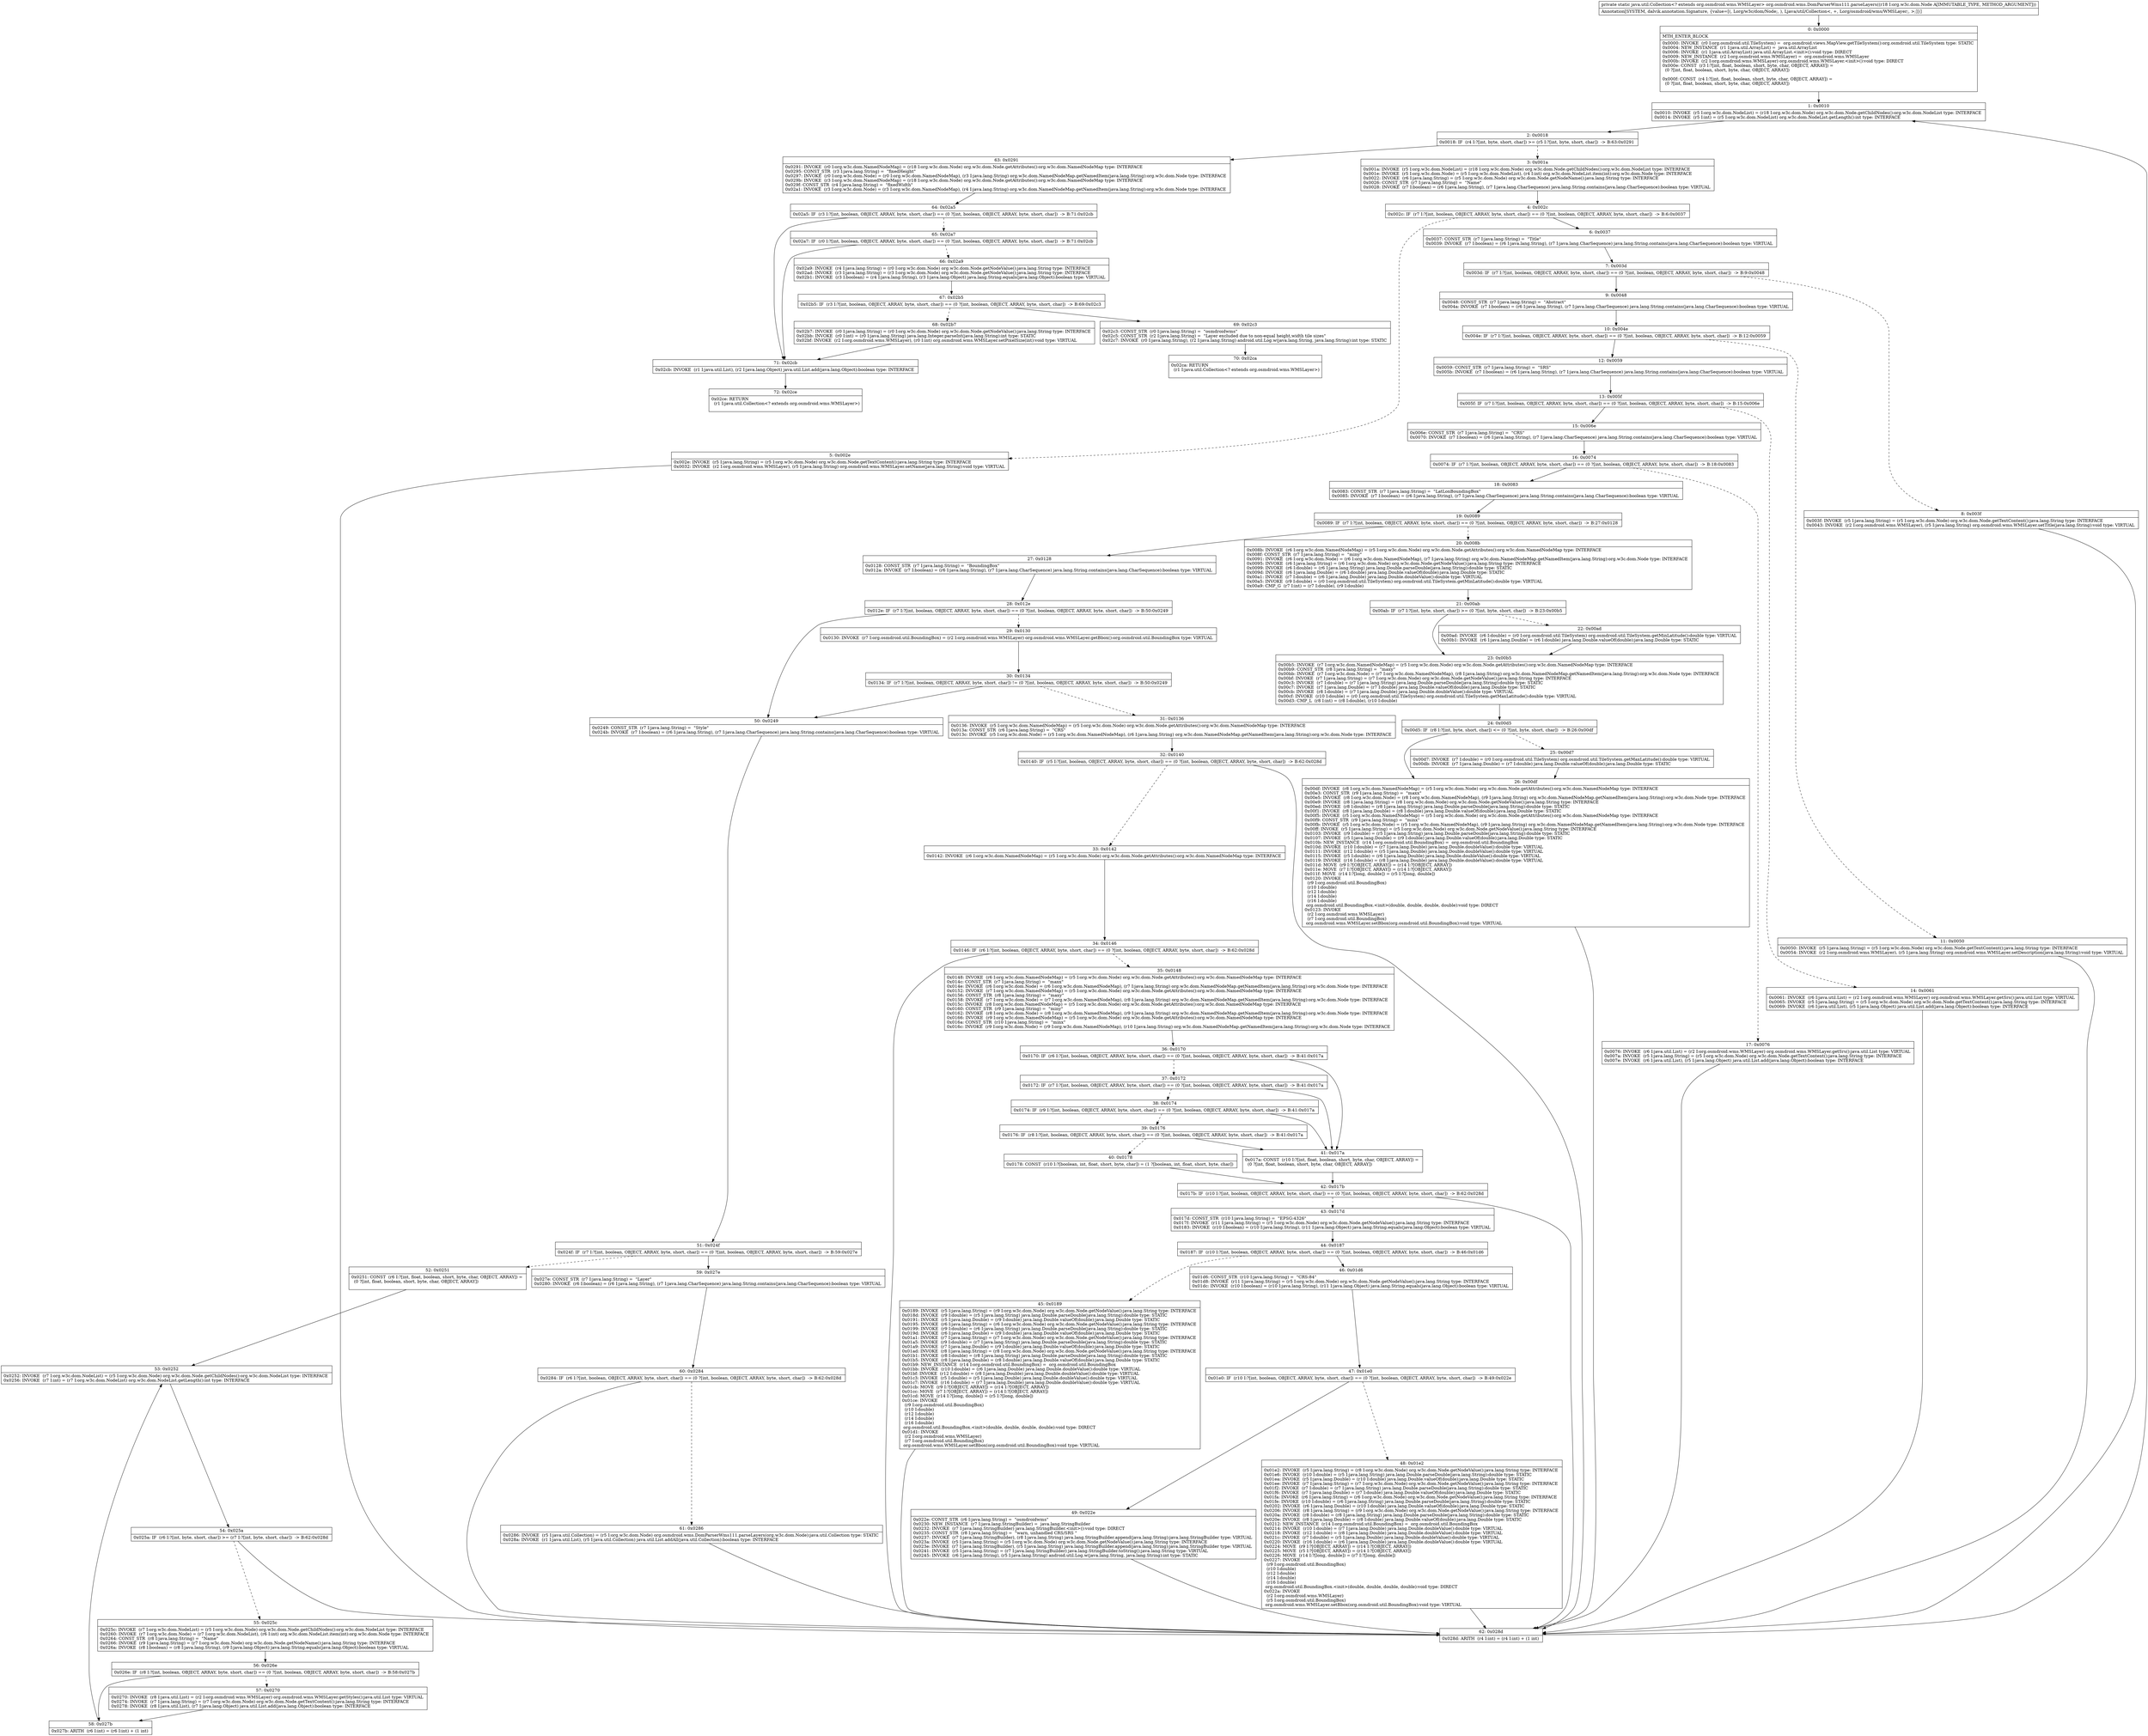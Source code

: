 digraph "CFG fororg.osmdroid.wms.DomParserWms111.parseLayers(Lorg\/w3c\/dom\/Node;)Ljava\/util\/Collection;" {
Node_0 [shape=record,label="{0\:\ 0x0000|MTH_ENTER_BLOCK\l|0x0000: INVOKE  (r0 I:org.osmdroid.util.TileSystem) =  org.osmdroid.views.MapView.getTileSystem():org.osmdroid.util.TileSystem type: STATIC \l0x0004: NEW_INSTANCE  (r1 I:java.util.ArrayList) =  java.util.ArrayList \l0x0006: INVOKE  (r1 I:java.util.ArrayList) java.util.ArrayList.\<init\>():void type: DIRECT \l0x0009: NEW_INSTANCE  (r2 I:org.osmdroid.wms.WMSLayer) =  org.osmdroid.wms.WMSLayer \l0x000b: INVOKE  (r2 I:org.osmdroid.wms.WMSLayer) org.osmdroid.wms.WMSLayer.\<init\>():void type: DIRECT \l0x000e: CONST  (r3 I:?[int, float, boolean, short, byte, char, OBJECT, ARRAY]) = \l  (0 ?[int, float, boolean, short, byte, char, OBJECT, ARRAY])\l \l0x000f: CONST  (r4 I:?[int, float, boolean, short, byte, char, OBJECT, ARRAY]) = \l  (0 ?[int, float, boolean, short, byte, char, OBJECT, ARRAY])\l \l}"];
Node_1 [shape=record,label="{1\:\ 0x0010|0x0010: INVOKE  (r5 I:org.w3c.dom.NodeList) = (r18 I:org.w3c.dom.Node) org.w3c.dom.Node.getChildNodes():org.w3c.dom.NodeList type: INTERFACE \l0x0014: INVOKE  (r5 I:int) = (r5 I:org.w3c.dom.NodeList) org.w3c.dom.NodeList.getLength():int type: INTERFACE \l}"];
Node_2 [shape=record,label="{2\:\ 0x0018|0x0018: IF  (r4 I:?[int, byte, short, char]) \>= (r5 I:?[int, byte, short, char])  \-\> B:63:0x0291 \l}"];
Node_3 [shape=record,label="{3\:\ 0x001a|0x001a: INVOKE  (r5 I:org.w3c.dom.NodeList) = (r18 I:org.w3c.dom.Node) org.w3c.dom.Node.getChildNodes():org.w3c.dom.NodeList type: INTERFACE \l0x001e: INVOKE  (r5 I:org.w3c.dom.Node) = (r5 I:org.w3c.dom.NodeList), (r4 I:int) org.w3c.dom.NodeList.item(int):org.w3c.dom.Node type: INTERFACE \l0x0022: INVOKE  (r6 I:java.lang.String) = (r5 I:org.w3c.dom.Node) org.w3c.dom.Node.getNodeName():java.lang.String type: INTERFACE \l0x0026: CONST_STR  (r7 I:java.lang.String) =  \"Name\" \l0x0028: INVOKE  (r7 I:boolean) = (r6 I:java.lang.String), (r7 I:java.lang.CharSequence) java.lang.String.contains(java.lang.CharSequence):boolean type: VIRTUAL \l}"];
Node_4 [shape=record,label="{4\:\ 0x002c|0x002c: IF  (r7 I:?[int, boolean, OBJECT, ARRAY, byte, short, char]) == (0 ?[int, boolean, OBJECT, ARRAY, byte, short, char])  \-\> B:6:0x0037 \l}"];
Node_5 [shape=record,label="{5\:\ 0x002e|0x002e: INVOKE  (r5 I:java.lang.String) = (r5 I:org.w3c.dom.Node) org.w3c.dom.Node.getTextContent():java.lang.String type: INTERFACE \l0x0032: INVOKE  (r2 I:org.osmdroid.wms.WMSLayer), (r5 I:java.lang.String) org.osmdroid.wms.WMSLayer.setName(java.lang.String):void type: VIRTUAL \l}"];
Node_6 [shape=record,label="{6\:\ 0x0037|0x0037: CONST_STR  (r7 I:java.lang.String) =  \"Title\" \l0x0039: INVOKE  (r7 I:boolean) = (r6 I:java.lang.String), (r7 I:java.lang.CharSequence) java.lang.String.contains(java.lang.CharSequence):boolean type: VIRTUAL \l}"];
Node_7 [shape=record,label="{7\:\ 0x003d|0x003d: IF  (r7 I:?[int, boolean, OBJECT, ARRAY, byte, short, char]) == (0 ?[int, boolean, OBJECT, ARRAY, byte, short, char])  \-\> B:9:0x0048 \l}"];
Node_8 [shape=record,label="{8\:\ 0x003f|0x003f: INVOKE  (r5 I:java.lang.String) = (r5 I:org.w3c.dom.Node) org.w3c.dom.Node.getTextContent():java.lang.String type: INTERFACE \l0x0043: INVOKE  (r2 I:org.osmdroid.wms.WMSLayer), (r5 I:java.lang.String) org.osmdroid.wms.WMSLayer.setTitle(java.lang.String):void type: VIRTUAL \l}"];
Node_9 [shape=record,label="{9\:\ 0x0048|0x0048: CONST_STR  (r7 I:java.lang.String) =  \"Abstract\" \l0x004a: INVOKE  (r7 I:boolean) = (r6 I:java.lang.String), (r7 I:java.lang.CharSequence) java.lang.String.contains(java.lang.CharSequence):boolean type: VIRTUAL \l}"];
Node_10 [shape=record,label="{10\:\ 0x004e|0x004e: IF  (r7 I:?[int, boolean, OBJECT, ARRAY, byte, short, char]) == (0 ?[int, boolean, OBJECT, ARRAY, byte, short, char])  \-\> B:12:0x0059 \l}"];
Node_11 [shape=record,label="{11\:\ 0x0050|0x0050: INVOKE  (r5 I:java.lang.String) = (r5 I:org.w3c.dom.Node) org.w3c.dom.Node.getTextContent():java.lang.String type: INTERFACE \l0x0054: INVOKE  (r2 I:org.osmdroid.wms.WMSLayer), (r5 I:java.lang.String) org.osmdroid.wms.WMSLayer.setDescription(java.lang.String):void type: VIRTUAL \l}"];
Node_12 [shape=record,label="{12\:\ 0x0059|0x0059: CONST_STR  (r7 I:java.lang.String) =  \"SRS\" \l0x005b: INVOKE  (r7 I:boolean) = (r6 I:java.lang.String), (r7 I:java.lang.CharSequence) java.lang.String.contains(java.lang.CharSequence):boolean type: VIRTUAL \l}"];
Node_13 [shape=record,label="{13\:\ 0x005f|0x005f: IF  (r7 I:?[int, boolean, OBJECT, ARRAY, byte, short, char]) == (0 ?[int, boolean, OBJECT, ARRAY, byte, short, char])  \-\> B:15:0x006e \l}"];
Node_14 [shape=record,label="{14\:\ 0x0061|0x0061: INVOKE  (r6 I:java.util.List) = (r2 I:org.osmdroid.wms.WMSLayer) org.osmdroid.wms.WMSLayer.getSrs():java.util.List type: VIRTUAL \l0x0065: INVOKE  (r5 I:java.lang.String) = (r5 I:org.w3c.dom.Node) org.w3c.dom.Node.getTextContent():java.lang.String type: INTERFACE \l0x0069: INVOKE  (r6 I:java.util.List), (r5 I:java.lang.Object) java.util.List.add(java.lang.Object):boolean type: INTERFACE \l}"];
Node_15 [shape=record,label="{15\:\ 0x006e|0x006e: CONST_STR  (r7 I:java.lang.String) =  \"CRS\" \l0x0070: INVOKE  (r7 I:boolean) = (r6 I:java.lang.String), (r7 I:java.lang.CharSequence) java.lang.String.contains(java.lang.CharSequence):boolean type: VIRTUAL \l}"];
Node_16 [shape=record,label="{16\:\ 0x0074|0x0074: IF  (r7 I:?[int, boolean, OBJECT, ARRAY, byte, short, char]) == (0 ?[int, boolean, OBJECT, ARRAY, byte, short, char])  \-\> B:18:0x0083 \l}"];
Node_17 [shape=record,label="{17\:\ 0x0076|0x0076: INVOKE  (r6 I:java.util.List) = (r2 I:org.osmdroid.wms.WMSLayer) org.osmdroid.wms.WMSLayer.getSrs():java.util.List type: VIRTUAL \l0x007a: INVOKE  (r5 I:java.lang.String) = (r5 I:org.w3c.dom.Node) org.w3c.dom.Node.getTextContent():java.lang.String type: INTERFACE \l0x007e: INVOKE  (r6 I:java.util.List), (r5 I:java.lang.Object) java.util.List.add(java.lang.Object):boolean type: INTERFACE \l}"];
Node_18 [shape=record,label="{18\:\ 0x0083|0x0083: CONST_STR  (r7 I:java.lang.String) =  \"LatLonBoundingBox\" \l0x0085: INVOKE  (r7 I:boolean) = (r6 I:java.lang.String), (r7 I:java.lang.CharSequence) java.lang.String.contains(java.lang.CharSequence):boolean type: VIRTUAL \l}"];
Node_19 [shape=record,label="{19\:\ 0x0089|0x0089: IF  (r7 I:?[int, boolean, OBJECT, ARRAY, byte, short, char]) == (0 ?[int, boolean, OBJECT, ARRAY, byte, short, char])  \-\> B:27:0x0128 \l}"];
Node_20 [shape=record,label="{20\:\ 0x008b|0x008b: INVOKE  (r6 I:org.w3c.dom.NamedNodeMap) = (r5 I:org.w3c.dom.Node) org.w3c.dom.Node.getAttributes():org.w3c.dom.NamedNodeMap type: INTERFACE \l0x008f: CONST_STR  (r7 I:java.lang.String) =  \"miny\" \l0x0091: INVOKE  (r6 I:org.w3c.dom.Node) = (r6 I:org.w3c.dom.NamedNodeMap), (r7 I:java.lang.String) org.w3c.dom.NamedNodeMap.getNamedItem(java.lang.String):org.w3c.dom.Node type: INTERFACE \l0x0095: INVOKE  (r6 I:java.lang.String) = (r6 I:org.w3c.dom.Node) org.w3c.dom.Node.getNodeValue():java.lang.String type: INTERFACE \l0x0099: INVOKE  (r6 I:double) = (r6 I:java.lang.String) java.lang.Double.parseDouble(java.lang.String):double type: STATIC \l0x009d: INVOKE  (r6 I:java.lang.Double) = (r6 I:double) java.lang.Double.valueOf(double):java.lang.Double type: STATIC \l0x00a1: INVOKE  (r7 I:double) = (r6 I:java.lang.Double) java.lang.Double.doubleValue():double type: VIRTUAL \l0x00a5: INVOKE  (r9 I:double) = (r0 I:org.osmdroid.util.TileSystem) org.osmdroid.util.TileSystem.getMinLatitude():double type: VIRTUAL \l0x00a9: CMP_G  (r7 I:int) = (r7 I:double), (r9 I:double) \l}"];
Node_21 [shape=record,label="{21\:\ 0x00ab|0x00ab: IF  (r7 I:?[int, byte, short, char]) \>= (0 ?[int, byte, short, char])  \-\> B:23:0x00b5 \l}"];
Node_22 [shape=record,label="{22\:\ 0x00ad|0x00ad: INVOKE  (r6 I:double) = (r0 I:org.osmdroid.util.TileSystem) org.osmdroid.util.TileSystem.getMinLatitude():double type: VIRTUAL \l0x00b1: INVOKE  (r6 I:java.lang.Double) = (r6 I:double) java.lang.Double.valueOf(double):java.lang.Double type: STATIC \l}"];
Node_23 [shape=record,label="{23\:\ 0x00b5|0x00b5: INVOKE  (r7 I:org.w3c.dom.NamedNodeMap) = (r5 I:org.w3c.dom.Node) org.w3c.dom.Node.getAttributes():org.w3c.dom.NamedNodeMap type: INTERFACE \l0x00b9: CONST_STR  (r8 I:java.lang.String) =  \"maxy\" \l0x00bb: INVOKE  (r7 I:org.w3c.dom.Node) = (r7 I:org.w3c.dom.NamedNodeMap), (r8 I:java.lang.String) org.w3c.dom.NamedNodeMap.getNamedItem(java.lang.String):org.w3c.dom.Node type: INTERFACE \l0x00bf: INVOKE  (r7 I:java.lang.String) = (r7 I:org.w3c.dom.Node) org.w3c.dom.Node.getNodeValue():java.lang.String type: INTERFACE \l0x00c3: INVOKE  (r7 I:double) = (r7 I:java.lang.String) java.lang.Double.parseDouble(java.lang.String):double type: STATIC \l0x00c7: INVOKE  (r7 I:java.lang.Double) = (r7 I:double) java.lang.Double.valueOf(double):java.lang.Double type: STATIC \l0x00cb: INVOKE  (r8 I:double) = (r7 I:java.lang.Double) java.lang.Double.doubleValue():double type: VIRTUAL \l0x00cf: INVOKE  (r10 I:double) = (r0 I:org.osmdroid.util.TileSystem) org.osmdroid.util.TileSystem.getMaxLatitude():double type: VIRTUAL \l0x00d3: CMP_L  (r8 I:int) = (r8 I:double), (r10 I:double) \l}"];
Node_24 [shape=record,label="{24\:\ 0x00d5|0x00d5: IF  (r8 I:?[int, byte, short, char]) \<= (0 ?[int, byte, short, char])  \-\> B:26:0x00df \l}"];
Node_25 [shape=record,label="{25\:\ 0x00d7|0x00d7: INVOKE  (r7 I:double) = (r0 I:org.osmdroid.util.TileSystem) org.osmdroid.util.TileSystem.getMaxLatitude():double type: VIRTUAL \l0x00db: INVOKE  (r7 I:java.lang.Double) = (r7 I:double) java.lang.Double.valueOf(double):java.lang.Double type: STATIC \l}"];
Node_26 [shape=record,label="{26\:\ 0x00df|0x00df: INVOKE  (r8 I:org.w3c.dom.NamedNodeMap) = (r5 I:org.w3c.dom.Node) org.w3c.dom.Node.getAttributes():org.w3c.dom.NamedNodeMap type: INTERFACE \l0x00e3: CONST_STR  (r9 I:java.lang.String) =  \"maxx\" \l0x00e5: INVOKE  (r8 I:org.w3c.dom.Node) = (r8 I:org.w3c.dom.NamedNodeMap), (r9 I:java.lang.String) org.w3c.dom.NamedNodeMap.getNamedItem(java.lang.String):org.w3c.dom.Node type: INTERFACE \l0x00e9: INVOKE  (r8 I:java.lang.String) = (r8 I:org.w3c.dom.Node) org.w3c.dom.Node.getNodeValue():java.lang.String type: INTERFACE \l0x00ed: INVOKE  (r8 I:double) = (r8 I:java.lang.String) java.lang.Double.parseDouble(java.lang.String):double type: STATIC \l0x00f1: INVOKE  (r8 I:java.lang.Double) = (r8 I:double) java.lang.Double.valueOf(double):java.lang.Double type: STATIC \l0x00f5: INVOKE  (r5 I:org.w3c.dom.NamedNodeMap) = (r5 I:org.w3c.dom.Node) org.w3c.dom.Node.getAttributes():org.w3c.dom.NamedNodeMap type: INTERFACE \l0x00f9: CONST_STR  (r9 I:java.lang.String) =  \"minx\" \l0x00fb: INVOKE  (r5 I:org.w3c.dom.Node) = (r5 I:org.w3c.dom.NamedNodeMap), (r9 I:java.lang.String) org.w3c.dom.NamedNodeMap.getNamedItem(java.lang.String):org.w3c.dom.Node type: INTERFACE \l0x00ff: INVOKE  (r5 I:java.lang.String) = (r5 I:org.w3c.dom.Node) org.w3c.dom.Node.getNodeValue():java.lang.String type: INTERFACE \l0x0103: INVOKE  (r9 I:double) = (r5 I:java.lang.String) java.lang.Double.parseDouble(java.lang.String):double type: STATIC \l0x0107: INVOKE  (r5 I:java.lang.Double) = (r9 I:double) java.lang.Double.valueOf(double):java.lang.Double type: STATIC \l0x010b: NEW_INSTANCE  (r14 I:org.osmdroid.util.BoundingBox) =  org.osmdroid.util.BoundingBox \l0x010d: INVOKE  (r10 I:double) = (r7 I:java.lang.Double) java.lang.Double.doubleValue():double type: VIRTUAL \l0x0111: INVOKE  (r12 I:double) = (r5 I:java.lang.Double) java.lang.Double.doubleValue():double type: VIRTUAL \l0x0115: INVOKE  (r5 I:double) = (r6 I:java.lang.Double) java.lang.Double.doubleValue():double type: VIRTUAL \l0x0119: INVOKE  (r16 I:double) = (r8 I:java.lang.Double) java.lang.Double.doubleValue():double type: VIRTUAL \l0x011d: MOVE  (r9 I:?[OBJECT, ARRAY]) = (r14 I:?[OBJECT, ARRAY]) \l0x011e: MOVE  (r7 I:?[OBJECT, ARRAY]) = (r14 I:?[OBJECT, ARRAY]) \l0x011f: MOVE  (r14 I:?[long, double]) = (r5 I:?[long, double]) \l0x0120: INVOKE  \l  (r9 I:org.osmdroid.util.BoundingBox)\l  (r10 I:double)\l  (r12 I:double)\l  (r14 I:double)\l  (r16 I:double)\l org.osmdroid.util.BoundingBox.\<init\>(double, double, double, double):void type: DIRECT \l0x0123: INVOKE  \l  (r2 I:org.osmdroid.wms.WMSLayer)\l  (r7 I:org.osmdroid.util.BoundingBox)\l org.osmdroid.wms.WMSLayer.setBbox(org.osmdroid.util.BoundingBox):void type: VIRTUAL \l}"];
Node_27 [shape=record,label="{27\:\ 0x0128|0x0128: CONST_STR  (r7 I:java.lang.String) =  \"BoundingBox\" \l0x012a: INVOKE  (r7 I:boolean) = (r6 I:java.lang.String), (r7 I:java.lang.CharSequence) java.lang.String.contains(java.lang.CharSequence):boolean type: VIRTUAL \l}"];
Node_28 [shape=record,label="{28\:\ 0x012e|0x012e: IF  (r7 I:?[int, boolean, OBJECT, ARRAY, byte, short, char]) == (0 ?[int, boolean, OBJECT, ARRAY, byte, short, char])  \-\> B:50:0x0249 \l}"];
Node_29 [shape=record,label="{29\:\ 0x0130|0x0130: INVOKE  (r7 I:org.osmdroid.util.BoundingBox) = (r2 I:org.osmdroid.wms.WMSLayer) org.osmdroid.wms.WMSLayer.getBbox():org.osmdroid.util.BoundingBox type: VIRTUAL \l}"];
Node_30 [shape=record,label="{30\:\ 0x0134|0x0134: IF  (r7 I:?[int, boolean, OBJECT, ARRAY, byte, short, char]) != (0 ?[int, boolean, OBJECT, ARRAY, byte, short, char])  \-\> B:50:0x0249 \l}"];
Node_31 [shape=record,label="{31\:\ 0x0136|0x0136: INVOKE  (r5 I:org.w3c.dom.NamedNodeMap) = (r5 I:org.w3c.dom.Node) org.w3c.dom.Node.getAttributes():org.w3c.dom.NamedNodeMap type: INTERFACE \l0x013a: CONST_STR  (r6 I:java.lang.String) =  \"CRS\" \l0x013c: INVOKE  (r5 I:org.w3c.dom.Node) = (r5 I:org.w3c.dom.NamedNodeMap), (r6 I:java.lang.String) org.w3c.dom.NamedNodeMap.getNamedItem(java.lang.String):org.w3c.dom.Node type: INTERFACE \l}"];
Node_32 [shape=record,label="{32\:\ 0x0140|0x0140: IF  (r5 I:?[int, boolean, OBJECT, ARRAY, byte, short, char]) == (0 ?[int, boolean, OBJECT, ARRAY, byte, short, char])  \-\> B:62:0x028d \l}"];
Node_33 [shape=record,label="{33\:\ 0x0142|0x0142: INVOKE  (r6 I:org.w3c.dom.NamedNodeMap) = (r5 I:org.w3c.dom.Node) org.w3c.dom.Node.getAttributes():org.w3c.dom.NamedNodeMap type: INTERFACE \l}"];
Node_34 [shape=record,label="{34\:\ 0x0146|0x0146: IF  (r6 I:?[int, boolean, OBJECT, ARRAY, byte, short, char]) == (0 ?[int, boolean, OBJECT, ARRAY, byte, short, char])  \-\> B:62:0x028d \l}"];
Node_35 [shape=record,label="{35\:\ 0x0148|0x0148: INVOKE  (r6 I:org.w3c.dom.NamedNodeMap) = (r5 I:org.w3c.dom.Node) org.w3c.dom.Node.getAttributes():org.w3c.dom.NamedNodeMap type: INTERFACE \l0x014c: CONST_STR  (r7 I:java.lang.String) =  \"maxx\" \l0x014e: INVOKE  (r6 I:org.w3c.dom.Node) = (r6 I:org.w3c.dom.NamedNodeMap), (r7 I:java.lang.String) org.w3c.dom.NamedNodeMap.getNamedItem(java.lang.String):org.w3c.dom.Node type: INTERFACE \l0x0152: INVOKE  (r7 I:org.w3c.dom.NamedNodeMap) = (r5 I:org.w3c.dom.Node) org.w3c.dom.Node.getAttributes():org.w3c.dom.NamedNodeMap type: INTERFACE \l0x0156: CONST_STR  (r8 I:java.lang.String) =  \"maxy\" \l0x0158: INVOKE  (r7 I:org.w3c.dom.Node) = (r7 I:org.w3c.dom.NamedNodeMap), (r8 I:java.lang.String) org.w3c.dom.NamedNodeMap.getNamedItem(java.lang.String):org.w3c.dom.Node type: INTERFACE \l0x015c: INVOKE  (r8 I:org.w3c.dom.NamedNodeMap) = (r5 I:org.w3c.dom.Node) org.w3c.dom.Node.getAttributes():org.w3c.dom.NamedNodeMap type: INTERFACE \l0x0160: CONST_STR  (r9 I:java.lang.String) =  \"miny\" \l0x0162: INVOKE  (r8 I:org.w3c.dom.Node) = (r8 I:org.w3c.dom.NamedNodeMap), (r9 I:java.lang.String) org.w3c.dom.NamedNodeMap.getNamedItem(java.lang.String):org.w3c.dom.Node type: INTERFACE \l0x0166: INVOKE  (r9 I:org.w3c.dom.NamedNodeMap) = (r5 I:org.w3c.dom.Node) org.w3c.dom.Node.getAttributes():org.w3c.dom.NamedNodeMap type: INTERFACE \l0x016a: CONST_STR  (r10 I:java.lang.String) =  \"minx\" \l0x016c: INVOKE  (r9 I:org.w3c.dom.Node) = (r9 I:org.w3c.dom.NamedNodeMap), (r10 I:java.lang.String) org.w3c.dom.NamedNodeMap.getNamedItem(java.lang.String):org.w3c.dom.Node type: INTERFACE \l}"];
Node_36 [shape=record,label="{36\:\ 0x0170|0x0170: IF  (r6 I:?[int, boolean, OBJECT, ARRAY, byte, short, char]) == (0 ?[int, boolean, OBJECT, ARRAY, byte, short, char])  \-\> B:41:0x017a \l}"];
Node_37 [shape=record,label="{37\:\ 0x0172|0x0172: IF  (r7 I:?[int, boolean, OBJECT, ARRAY, byte, short, char]) == (0 ?[int, boolean, OBJECT, ARRAY, byte, short, char])  \-\> B:41:0x017a \l}"];
Node_38 [shape=record,label="{38\:\ 0x0174|0x0174: IF  (r9 I:?[int, boolean, OBJECT, ARRAY, byte, short, char]) == (0 ?[int, boolean, OBJECT, ARRAY, byte, short, char])  \-\> B:41:0x017a \l}"];
Node_39 [shape=record,label="{39\:\ 0x0176|0x0176: IF  (r8 I:?[int, boolean, OBJECT, ARRAY, byte, short, char]) == (0 ?[int, boolean, OBJECT, ARRAY, byte, short, char])  \-\> B:41:0x017a \l}"];
Node_40 [shape=record,label="{40\:\ 0x0178|0x0178: CONST  (r10 I:?[boolean, int, float, short, byte, char]) = (1 ?[boolean, int, float, short, byte, char]) \l}"];
Node_41 [shape=record,label="{41\:\ 0x017a|0x017a: CONST  (r10 I:?[int, float, boolean, short, byte, char, OBJECT, ARRAY]) = \l  (0 ?[int, float, boolean, short, byte, char, OBJECT, ARRAY])\l \l}"];
Node_42 [shape=record,label="{42\:\ 0x017b|0x017b: IF  (r10 I:?[int, boolean, OBJECT, ARRAY, byte, short, char]) == (0 ?[int, boolean, OBJECT, ARRAY, byte, short, char])  \-\> B:62:0x028d \l}"];
Node_43 [shape=record,label="{43\:\ 0x017d|0x017d: CONST_STR  (r10 I:java.lang.String) =  \"EPSG:4326\" \l0x017f: INVOKE  (r11 I:java.lang.String) = (r5 I:org.w3c.dom.Node) org.w3c.dom.Node.getNodeValue():java.lang.String type: INTERFACE \l0x0183: INVOKE  (r10 I:boolean) = (r10 I:java.lang.String), (r11 I:java.lang.Object) java.lang.String.equals(java.lang.Object):boolean type: VIRTUAL \l}"];
Node_44 [shape=record,label="{44\:\ 0x0187|0x0187: IF  (r10 I:?[int, boolean, OBJECT, ARRAY, byte, short, char]) == (0 ?[int, boolean, OBJECT, ARRAY, byte, short, char])  \-\> B:46:0x01d6 \l}"];
Node_45 [shape=record,label="{45\:\ 0x0189|0x0189: INVOKE  (r5 I:java.lang.String) = (r9 I:org.w3c.dom.Node) org.w3c.dom.Node.getNodeValue():java.lang.String type: INTERFACE \l0x018d: INVOKE  (r9 I:double) = (r5 I:java.lang.String) java.lang.Double.parseDouble(java.lang.String):double type: STATIC \l0x0191: INVOKE  (r5 I:java.lang.Double) = (r9 I:double) java.lang.Double.valueOf(double):java.lang.Double type: STATIC \l0x0195: INVOKE  (r6 I:java.lang.String) = (r6 I:org.w3c.dom.Node) org.w3c.dom.Node.getNodeValue():java.lang.String type: INTERFACE \l0x0199: INVOKE  (r9 I:double) = (r6 I:java.lang.String) java.lang.Double.parseDouble(java.lang.String):double type: STATIC \l0x019d: INVOKE  (r6 I:java.lang.Double) = (r9 I:double) java.lang.Double.valueOf(double):java.lang.Double type: STATIC \l0x01a1: INVOKE  (r7 I:java.lang.String) = (r7 I:org.w3c.dom.Node) org.w3c.dom.Node.getNodeValue():java.lang.String type: INTERFACE \l0x01a5: INVOKE  (r9 I:double) = (r7 I:java.lang.String) java.lang.Double.parseDouble(java.lang.String):double type: STATIC \l0x01a9: INVOKE  (r7 I:java.lang.Double) = (r9 I:double) java.lang.Double.valueOf(double):java.lang.Double type: STATIC \l0x01ad: INVOKE  (r8 I:java.lang.String) = (r8 I:org.w3c.dom.Node) org.w3c.dom.Node.getNodeValue():java.lang.String type: INTERFACE \l0x01b1: INVOKE  (r8 I:double) = (r8 I:java.lang.String) java.lang.Double.parseDouble(java.lang.String):double type: STATIC \l0x01b5: INVOKE  (r8 I:java.lang.Double) = (r8 I:double) java.lang.Double.valueOf(double):java.lang.Double type: STATIC \l0x01b9: NEW_INSTANCE  (r14 I:org.osmdroid.util.BoundingBox) =  org.osmdroid.util.BoundingBox \l0x01bb: INVOKE  (r10 I:double) = (r6 I:java.lang.Double) java.lang.Double.doubleValue():double type: VIRTUAL \l0x01bf: INVOKE  (r12 I:double) = (r8 I:java.lang.Double) java.lang.Double.doubleValue():double type: VIRTUAL \l0x01c3: INVOKE  (r5 I:double) = (r5 I:java.lang.Double) java.lang.Double.doubleValue():double type: VIRTUAL \l0x01c7: INVOKE  (r16 I:double) = (r7 I:java.lang.Double) java.lang.Double.doubleValue():double type: VIRTUAL \l0x01cb: MOVE  (r9 I:?[OBJECT, ARRAY]) = (r14 I:?[OBJECT, ARRAY]) \l0x01cc: MOVE  (r7 I:?[OBJECT, ARRAY]) = (r14 I:?[OBJECT, ARRAY]) \l0x01cd: MOVE  (r14 I:?[long, double]) = (r5 I:?[long, double]) \l0x01ce: INVOKE  \l  (r9 I:org.osmdroid.util.BoundingBox)\l  (r10 I:double)\l  (r12 I:double)\l  (r14 I:double)\l  (r16 I:double)\l org.osmdroid.util.BoundingBox.\<init\>(double, double, double, double):void type: DIRECT \l0x01d1: INVOKE  \l  (r2 I:org.osmdroid.wms.WMSLayer)\l  (r7 I:org.osmdroid.util.BoundingBox)\l org.osmdroid.wms.WMSLayer.setBbox(org.osmdroid.util.BoundingBox):void type: VIRTUAL \l}"];
Node_46 [shape=record,label="{46\:\ 0x01d6|0x01d6: CONST_STR  (r10 I:java.lang.String) =  \"CRS:84\" \l0x01d8: INVOKE  (r11 I:java.lang.String) = (r5 I:org.w3c.dom.Node) org.w3c.dom.Node.getNodeValue():java.lang.String type: INTERFACE \l0x01dc: INVOKE  (r10 I:boolean) = (r10 I:java.lang.String), (r11 I:java.lang.Object) java.lang.String.equals(java.lang.Object):boolean type: VIRTUAL \l}"];
Node_47 [shape=record,label="{47\:\ 0x01e0|0x01e0: IF  (r10 I:?[int, boolean, OBJECT, ARRAY, byte, short, char]) == (0 ?[int, boolean, OBJECT, ARRAY, byte, short, char])  \-\> B:49:0x022e \l}"];
Node_48 [shape=record,label="{48\:\ 0x01e2|0x01e2: INVOKE  (r5 I:java.lang.String) = (r8 I:org.w3c.dom.Node) org.w3c.dom.Node.getNodeValue():java.lang.String type: INTERFACE \l0x01e6: INVOKE  (r10 I:double) = (r5 I:java.lang.String) java.lang.Double.parseDouble(java.lang.String):double type: STATIC \l0x01ea: INVOKE  (r5 I:java.lang.Double) = (r10 I:double) java.lang.Double.valueOf(double):java.lang.Double type: STATIC \l0x01ee: INVOKE  (r7 I:java.lang.String) = (r7 I:org.w3c.dom.Node) org.w3c.dom.Node.getNodeValue():java.lang.String type: INTERFACE \l0x01f2: INVOKE  (r7 I:double) = (r7 I:java.lang.String) java.lang.Double.parseDouble(java.lang.String):double type: STATIC \l0x01f6: INVOKE  (r7 I:java.lang.Double) = (r7 I:double) java.lang.Double.valueOf(double):java.lang.Double type: STATIC \l0x01fa: INVOKE  (r6 I:java.lang.String) = (r6 I:org.w3c.dom.Node) org.w3c.dom.Node.getNodeValue():java.lang.String type: INTERFACE \l0x01fe: INVOKE  (r10 I:double) = (r6 I:java.lang.String) java.lang.Double.parseDouble(java.lang.String):double type: STATIC \l0x0202: INVOKE  (r6 I:java.lang.Double) = (r10 I:double) java.lang.Double.valueOf(double):java.lang.Double type: STATIC \l0x0206: INVOKE  (r8 I:java.lang.String) = (r9 I:org.w3c.dom.Node) org.w3c.dom.Node.getNodeValue():java.lang.String type: INTERFACE \l0x020a: INVOKE  (r8 I:double) = (r8 I:java.lang.String) java.lang.Double.parseDouble(java.lang.String):double type: STATIC \l0x020e: INVOKE  (r8 I:java.lang.Double) = (r8 I:double) java.lang.Double.valueOf(double):java.lang.Double type: STATIC \l0x0212: NEW_INSTANCE  (r14 I:org.osmdroid.util.BoundingBox) =  org.osmdroid.util.BoundingBox \l0x0214: INVOKE  (r10 I:double) = (r7 I:java.lang.Double) java.lang.Double.doubleValue():double type: VIRTUAL \l0x0218: INVOKE  (r12 I:double) = (r8 I:java.lang.Double) java.lang.Double.doubleValue():double type: VIRTUAL \l0x021c: INVOKE  (r7 I:double) = (r5 I:java.lang.Double) java.lang.Double.doubleValue():double type: VIRTUAL \l0x0220: INVOKE  (r16 I:double) = (r6 I:java.lang.Double) java.lang.Double.doubleValue():double type: VIRTUAL \l0x0224: MOVE  (r9 I:?[OBJECT, ARRAY]) = (r14 I:?[OBJECT, ARRAY]) \l0x0225: MOVE  (r5 I:?[OBJECT, ARRAY]) = (r14 I:?[OBJECT, ARRAY]) \l0x0226: MOVE  (r14 I:?[long, double]) = (r7 I:?[long, double]) \l0x0227: INVOKE  \l  (r9 I:org.osmdroid.util.BoundingBox)\l  (r10 I:double)\l  (r12 I:double)\l  (r14 I:double)\l  (r16 I:double)\l org.osmdroid.util.BoundingBox.\<init\>(double, double, double, double):void type: DIRECT \l0x022a: INVOKE  \l  (r2 I:org.osmdroid.wms.WMSLayer)\l  (r5 I:org.osmdroid.util.BoundingBox)\l org.osmdroid.wms.WMSLayer.setBbox(org.osmdroid.util.BoundingBox):void type: VIRTUAL \l}"];
Node_49 [shape=record,label="{49\:\ 0x022e|0x022e: CONST_STR  (r6 I:java.lang.String) =  \"osmdroidwms\" \l0x0230: NEW_INSTANCE  (r7 I:java.lang.StringBuilder) =  java.lang.StringBuilder \l0x0232: INVOKE  (r7 I:java.lang.StringBuilder) java.lang.StringBuilder.\<init\>():void type: DIRECT \l0x0235: CONST_STR  (r8 I:java.lang.String) =  \"warn, unhandled CRS\/SRS \" \l0x0237: INVOKE  (r7 I:java.lang.StringBuilder), (r8 I:java.lang.String) java.lang.StringBuilder.append(java.lang.String):java.lang.StringBuilder type: VIRTUAL \l0x023a: INVOKE  (r5 I:java.lang.String) = (r5 I:org.w3c.dom.Node) org.w3c.dom.Node.getNodeValue():java.lang.String type: INTERFACE \l0x023e: INVOKE  (r7 I:java.lang.StringBuilder), (r5 I:java.lang.String) java.lang.StringBuilder.append(java.lang.String):java.lang.StringBuilder type: VIRTUAL \l0x0241: INVOKE  (r5 I:java.lang.String) = (r7 I:java.lang.StringBuilder) java.lang.StringBuilder.toString():java.lang.String type: VIRTUAL \l0x0245: INVOKE  (r6 I:java.lang.String), (r5 I:java.lang.String) android.util.Log.w(java.lang.String, java.lang.String):int type: STATIC \l}"];
Node_50 [shape=record,label="{50\:\ 0x0249|0x0249: CONST_STR  (r7 I:java.lang.String) =  \"Style\" \l0x024b: INVOKE  (r7 I:boolean) = (r6 I:java.lang.String), (r7 I:java.lang.CharSequence) java.lang.String.contains(java.lang.CharSequence):boolean type: VIRTUAL \l}"];
Node_51 [shape=record,label="{51\:\ 0x024f|0x024f: IF  (r7 I:?[int, boolean, OBJECT, ARRAY, byte, short, char]) == (0 ?[int, boolean, OBJECT, ARRAY, byte, short, char])  \-\> B:59:0x027e \l}"];
Node_52 [shape=record,label="{52\:\ 0x0251|0x0251: CONST  (r6 I:?[int, float, boolean, short, byte, char, OBJECT, ARRAY]) = \l  (0 ?[int, float, boolean, short, byte, char, OBJECT, ARRAY])\l \l}"];
Node_53 [shape=record,label="{53\:\ 0x0252|0x0252: INVOKE  (r7 I:org.w3c.dom.NodeList) = (r5 I:org.w3c.dom.Node) org.w3c.dom.Node.getChildNodes():org.w3c.dom.NodeList type: INTERFACE \l0x0256: INVOKE  (r7 I:int) = (r7 I:org.w3c.dom.NodeList) org.w3c.dom.NodeList.getLength():int type: INTERFACE \l}"];
Node_54 [shape=record,label="{54\:\ 0x025a|0x025a: IF  (r6 I:?[int, byte, short, char]) \>= (r7 I:?[int, byte, short, char])  \-\> B:62:0x028d \l}"];
Node_55 [shape=record,label="{55\:\ 0x025c|0x025c: INVOKE  (r7 I:org.w3c.dom.NodeList) = (r5 I:org.w3c.dom.Node) org.w3c.dom.Node.getChildNodes():org.w3c.dom.NodeList type: INTERFACE \l0x0260: INVOKE  (r7 I:org.w3c.dom.Node) = (r7 I:org.w3c.dom.NodeList), (r6 I:int) org.w3c.dom.NodeList.item(int):org.w3c.dom.Node type: INTERFACE \l0x0264: CONST_STR  (r8 I:java.lang.String) =  \"Name\" \l0x0266: INVOKE  (r9 I:java.lang.String) = (r7 I:org.w3c.dom.Node) org.w3c.dom.Node.getNodeName():java.lang.String type: INTERFACE \l0x026a: INVOKE  (r8 I:boolean) = (r8 I:java.lang.String), (r9 I:java.lang.Object) java.lang.String.equals(java.lang.Object):boolean type: VIRTUAL \l}"];
Node_56 [shape=record,label="{56\:\ 0x026e|0x026e: IF  (r8 I:?[int, boolean, OBJECT, ARRAY, byte, short, char]) == (0 ?[int, boolean, OBJECT, ARRAY, byte, short, char])  \-\> B:58:0x027b \l}"];
Node_57 [shape=record,label="{57\:\ 0x0270|0x0270: INVOKE  (r8 I:java.util.List) = (r2 I:org.osmdroid.wms.WMSLayer) org.osmdroid.wms.WMSLayer.getStyles():java.util.List type: VIRTUAL \l0x0274: INVOKE  (r7 I:java.lang.String) = (r7 I:org.w3c.dom.Node) org.w3c.dom.Node.getTextContent():java.lang.String type: INTERFACE \l0x0278: INVOKE  (r8 I:java.util.List), (r7 I:java.lang.Object) java.util.List.add(java.lang.Object):boolean type: INTERFACE \l}"];
Node_58 [shape=record,label="{58\:\ 0x027b|0x027b: ARITH  (r6 I:int) = (r6 I:int) + (1 int) \l}"];
Node_59 [shape=record,label="{59\:\ 0x027e|0x027e: CONST_STR  (r7 I:java.lang.String) =  \"Layer\" \l0x0280: INVOKE  (r6 I:boolean) = (r6 I:java.lang.String), (r7 I:java.lang.CharSequence) java.lang.String.contains(java.lang.CharSequence):boolean type: VIRTUAL \l}"];
Node_60 [shape=record,label="{60\:\ 0x0284|0x0284: IF  (r6 I:?[int, boolean, OBJECT, ARRAY, byte, short, char]) == (0 ?[int, boolean, OBJECT, ARRAY, byte, short, char])  \-\> B:62:0x028d \l}"];
Node_61 [shape=record,label="{61\:\ 0x0286|0x0286: INVOKE  (r5 I:java.util.Collection) = (r5 I:org.w3c.dom.Node) org.osmdroid.wms.DomParserWms111.parseLayers(org.w3c.dom.Node):java.util.Collection type: STATIC \l0x028a: INVOKE  (r1 I:java.util.List), (r5 I:java.util.Collection) java.util.List.addAll(java.util.Collection):boolean type: INTERFACE \l}"];
Node_62 [shape=record,label="{62\:\ 0x028d|0x028d: ARITH  (r4 I:int) = (r4 I:int) + (1 int) \l}"];
Node_63 [shape=record,label="{63\:\ 0x0291|0x0291: INVOKE  (r0 I:org.w3c.dom.NamedNodeMap) = (r18 I:org.w3c.dom.Node) org.w3c.dom.Node.getAttributes():org.w3c.dom.NamedNodeMap type: INTERFACE \l0x0295: CONST_STR  (r3 I:java.lang.String) =  \"fixedHeight\" \l0x0297: INVOKE  (r0 I:org.w3c.dom.Node) = (r0 I:org.w3c.dom.NamedNodeMap), (r3 I:java.lang.String) org.w3c.dom.NamedNodeMap.getNamedItem(java.lang.String):org.w3c.dom.Node type: INTERFACE \l0x029b: INVOKE  (r3 I:org.w3c.dom.NamedNodeMap) = (r18 I:org.w3c.dom.Node) org.w3c.dom.Node.getAttributes():org.w3c.dom.NamedNodeMap type: INTERFACE \l0x029f: CONST_STR  (r4 I:java.lang.String) =  \"fixedWidth\" \l0x02a1: INVOKE  (r3 I:org.w3c.dom.Node) = (r3 I:org.w3c.dom.NamedNodeMap), (r4 I:java.lang.String) org.w3c.dom.NamedNodeMap.getNamedItem(java.lang.String):org.w3c.dom.Node type: INTERFACE \l}"];
Node_64 [shape=record,label="{64\:\ 0x02a5|0x02a5: IF  (r3 I:?[int, boolean, OBJECT, ARRAY, byte, short, char]) == (0 ?[int, boolean, OBJECT, ARRAY, byte, short, char])  \-\> B:71:0x02cb \l}"];
Node_65 [shape=record,label="{65\:\ 0x02a7|0x02a7: IF  (r0 I:?[int, boolean, OBJECT, ARRAY, byte, short, char]) == (0 ?[int, boolean, OBJECT, ARRAY, byte, short, char])  \-\> B:71:0x02cb \l}"];
Node_66 [shape=record,label="{66\:\ 0x02a9|0x02a9: INVOKE  (r4 I:java.lang.String) = (r0 I:org.w3c.dom.Node) org.w3c.dom.Node.getNodeValue():java.lang.String type: INTERFACE \l0x02ad: INVOKE  (r3 I:java.lang.String) = (r3 I:org.w3c.dom.Node) org.w3c.dom.Node.getNodeValue():java.lang.String type: INTERFACE \l0x02b1: INVOKE  (r3 I:boolean) = (r4 I:java.lang.String), (r3 I:java.lang.Object) java.lang.String.equals(java.lang.Object):boolean type: VIRTUAL \l}"];
Node_67 [shape=record,label="{67\:\ 0x02b5|0x02b5: IF  (r3 I:?[int, boolean, OBJECT, ARRAY, byte, short, char]) == (0 ?[int, boolean, OBJECT, ARRAY, byte, short, char])  \-\> B:69:0x02c3 \l}"];
Node_68 [shape=record,label="{68\:\ 0x02b7|0x02b7: INVOKE  (r0 I:java.lang.String) = (r0 I:org.w3c.dom.Node) org.w3c.dom.Node.getNodeValue():java.lang.String type: INTERFACE \l0x02bb: INVOKE  (r0 I:int) = (r0 I:java.lang.String) java.lang.Integer.parseInt(java.lang.String):int type: STATIC \l0x02bf: INVOKE  (r2 I:org.osmdroid.wms.WMSLayer), (r0 I:int) org.osmdroid.wms.WMSLayer.setPixelSize(int):void type: VIRTUAL \l}"];
Node_69 [shape=record,label="{69\:\ 0x02c3|0x02c3: CONST_STR  (r0 I:java.lang.String) =  \"osmdroidwms\" \l0x02c5: CONST_STR  (r2 I:java.lang.String) =  \"Layer excluded due to non\-equal height,width tile sizes\" \l0x02c7: INVOKE  (r0 I:java.lang.String), (r2 I:java.lang.String) android.util.Log.w(java.lang.String, java.lang.String):int type: STATIC \l}"];
Node_70 [shape=record,label="{70\:\ 0x02ca|0x02ca: RETURN  \l  (r1 I:java.util.Collection\<? extends org.osmdroid.wms.WMSLayer\>)\l \l}"];
Node_71 [shape=record,label="{71\:\ 0x02cb|0x02cb: INVOKE  (r1 I:java.util.List), (r2 I:java.lang.Object) java.util.List.add(java.lang.Object):boolean type: INTERFACE \l}"];
Node_72 [shape=record,label="{72\:\ 0x02ce|0x02ce: RETURN  \l  (r1 I:java.util.Collection\<? extends org.osmdroid.wms.WMSLayer\>)\l \l}"];
MethodNode[shape=record,label="{private static java.util.Collection\<? extends org.osmdroid.wms.WMSLayer\> org.osmdroid.wms.DomParserWms111.parseLayers((r18 I:org.w3c.dom.Node A[IMMUTABLE_TYPE, METHOD_ARGUMENT]))  | Annotation[SYSTEM, dalvik.annotation.Signature, \{value=[(, Lorg\/w3c\/dom\/Node;, ), Ljava\/util\/Collection\<, +, Lorg\/osmdroid\/wms\/WMSLayer;, \>;]\}]\l}"];
MethodNode -> Node_0;
Node_0 -> Node_1;
Node_1 -> Node_2;
Node_2 -> Node_3[style=dashed];
Node_2 -> Node_63;
Node_3 -> Node_4;
Node_4 -> Node_5[style=dashed];
Node_4 -> Node_6;
Node_5 -> Node_62;
Node_6 -> Node_7;
Node_7 -> Node_8[style=dashed];
Node_7 -> Node_9;
Node_8 -> Node_62;
Node_9 -> Node_10;
Node_10 -> Node_11[style=dashed];
Node_10 -> Node_12;
Node_11 -> Node_62;
Node_12 -> Node_13;
Node_13 -> Node_14[style=dashed];
Node_13 -> Node_15;
Node_14 -> Node_62;
Node_15 -> Node_16;
Node_16 -> Node_17[style=dashed];
Node_16 -> Node_18;
Node_17 -> Node_62;
Node_18 -> Node_19;
Node_19 -> Node_20[style=dashed];
Node_19 -> Node_27;
Node_20 -> Node_21;
Node_21 -> Node_22[style=dashed];
Node_21 -> Node_23;
Node_22 -> Node_23;
Node_23 -> Node_24;
Node_24 -> Node_25[style=dashed];
Node_24 -> Node_26;
Node_25 -> Node_26;
Node_26 -> Node_62;
Node_27 -> Node_28;
Node_28 -> Node_29[style=dashed];
Node_28 -> Node_50;
Node_29 -> Node_30;
Node_30 -> Node_31[style=dashed];
Node_30 -> Node_50;
Node_31 -> Node_32;
Node_32 -> Node_33[style=dashed];
Node_32 -> Node_62;
Node_33 -> Node_34;
Node_34 -> Node_35[style=dashed];
Node_34 -> Node_62;
Node_35 -> Node_36;
Node_36 -> Node_37[style=dashed];
Node_36 -> Node_41;
Node_37 -> Node_38[style=dashed];
Node_37 -> Node_41;
Node_38 -> Node_39[style=dashed];
Node_38 -> Node_41;
Node_39 -> Node_40[style=dashed];
Node_39 -> Node_41;
Node_40 -> Node_42;
Node_41 -> Node_42;
Node_42 -> Node_43[style=dashed];
Node_42 -> Node_62;
Node_43 -> Node_44;
Node_44 -> Node_45[style=dashed];
Node_44 -> Node_46;
Node_45 -> Node_62;
Node_46 -> Node_47;
Node_47 -> Node_48[style=dashed];
Node_47 -> Node_49;
Node_48 -> Node_62;
Node_49 -> Node_62;
Node_50 -> Node_51;
Node_51 -> Node_52[style=dashed];
Node_51 -> Node_59;
Node_52 -> Node_53;
Node_53 -> Node_54;
Node_54 -> Node_55[style=dashed];
Node_54 -> Node_62;
Node_55 -> Node_56;
Node_56 -> Node_57[style=dashed];
Node_56 -> Node_58;
Node_57 -> Node_58;
Node_58 -> Node_53;
Node_59 -> Node_60;
Node_60 -> Node_61[style=dashed];
Node_60 -> Node_62;
Node_61 -> Node_62;
Node_62 -> Node_1;
Node_63 -> Node_64;
Node_64 -> Node_65[style=dashed];
Node_64 -> Node_71;
Node_65 -> Node_66[style=dashed];
Node_65 -> Node_71;
Node_66 -> Node_67;
Node_67 -> Node_68[style=dashed];
Node_67 -> Node_69;
Node_68 -> Node_71;
Node_69 -> Node_70;
Node_71 -> Node_72;
}


